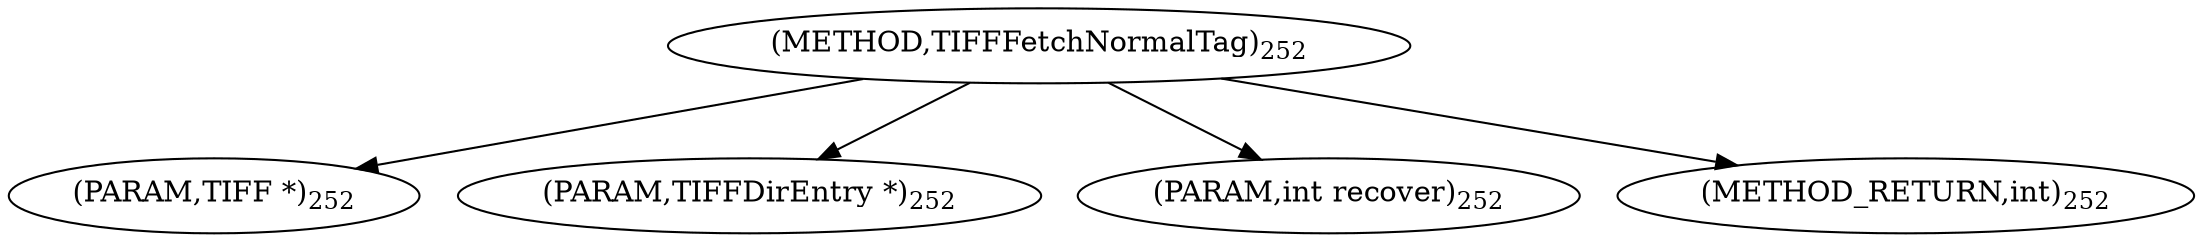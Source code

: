 digraph "TIFFFetchNormalTag" {  
"78254" [label = <(METHOD,TIFFFetchNormalTag)<SUB>252</SUB>> ]
"78255" [label = <(PARAM,TIFF *)<SUB>252</SUB>> ]
"78256" [label = <(PARAM,TIFFDirEntry *)<SUB>252</SUB>> ]
"78257" [label = <(PARAM,int recover)<SUB>252</SUB>> ]
"78258" [label = <(METHOD_RETURN,int)<SUB>252</SUB>> ]
  "78254" -> "78255" 
  "78254" -> "78256" 
  "78254" -> "78257" 
  "78254" -> "78258" 
}
